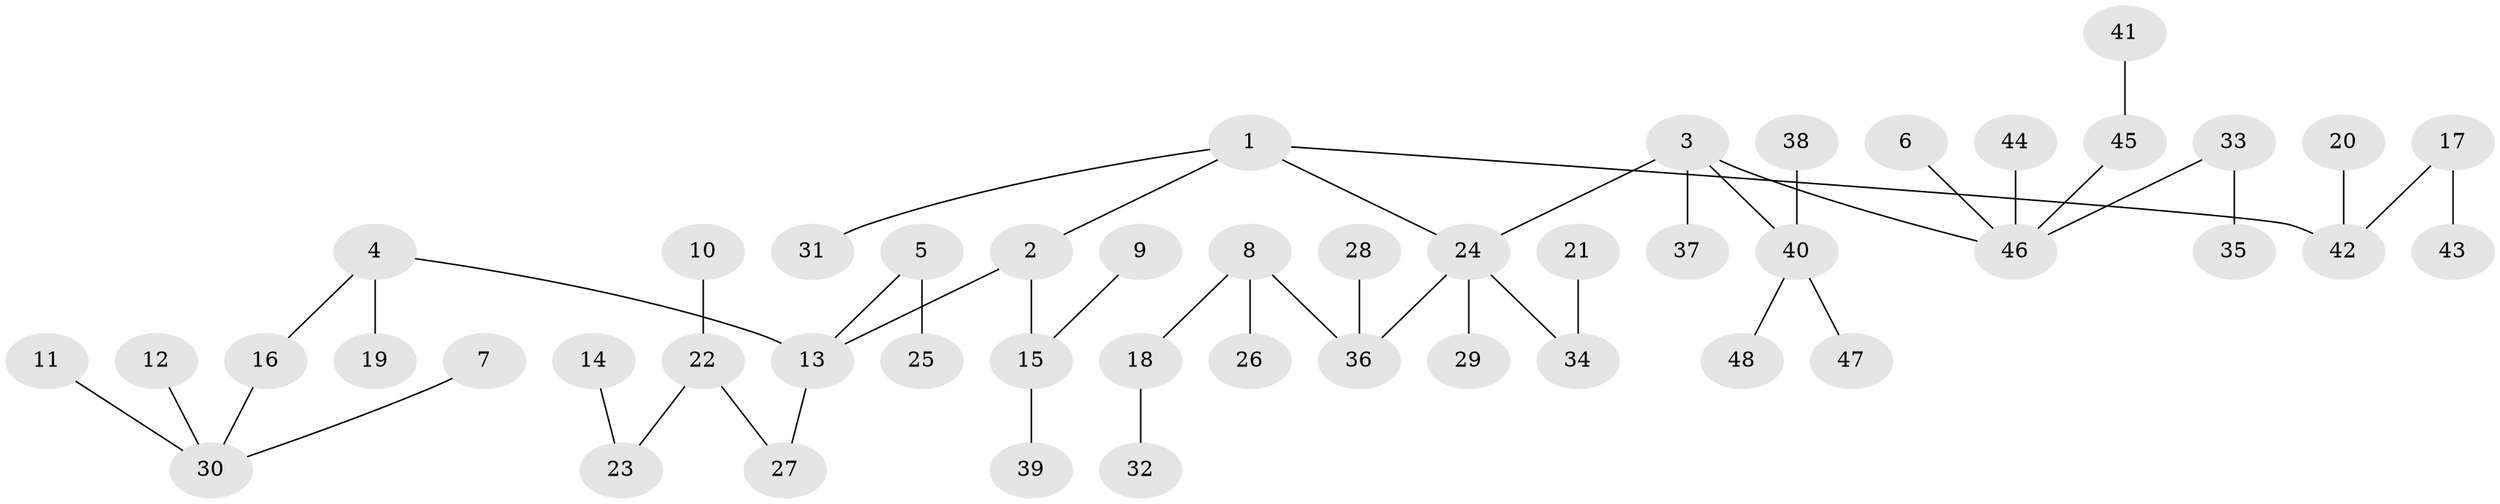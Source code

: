 // original degree distribution, {7: 0.010526315789473684, 2: 0.16842105263157894, 3: 0.12631578947368421, 4: 0.08421052631578947, 5: 0.021052631578947368, 1: 0.5578947368421052, 6: 0.031578947368421054}
// Generated by graph-tools (version 1.1) at 2025/02/03/09/25 03:02:23]
// undirected, 48 vertices, 47 edges
graph export_dot {
graph [start="1"]
  node [color=gray90,style=filled];
  1;
  2;
  3;
  4;
  5;
  6;
  7;
  8;
  9;
  10;
  11;
  12;
  13;
  14;
  15;
  16;
  17;
  18;
  19;
  20;
  21;
  22;
  23;
  24;
  25;
  26;
  27;
  28;
  29;
  30;
  31;
  32;
  33;
  34;
  35;
  36;
  37;
  38;
  39;
  40;
  41;
  42;
  43;
  44;
  45;
  46;
  47;
  48;
  1 -- 2 [weight=1.0];
  1 -- 24 [weight=1.0];
  1 -- 31 [weight=1.0];
  1 -- 42 [weight=1.0];
  2 -- 13 [weight=1.0];
  2 -- 15 [weight=1.0];
  3 -- 24 [weight=1.0];
  3 -- 37 [weight=1.0];
  3 -- 40 [weight=1.0];
  3 -- 46 [weight=1.0];
  4 -- 13 [weight=1.0];
  4 -- 16 [weight=1.0];
  4 -- 19 [weight=1.0];
  5 -- 13 [weight=1.0];
  5 -- 25 [weight=1.0];
  6 -- 46 [weight=1.0];
  7 -- 30 [weight=1.0];
  8 -- 18 [weight=1.0];
  8 -- 26 [weight=1.0];
  8 -- 36 [weight=1.0];
  9 -- 15 [weight=1.0];
  10 -- 22 [weight=1.0];
  11 -- 30 [weight=1.0];
  12 -- 30 [weight=1.0];
  13 -- 27 [weight=1.0];
  14 -- 23 [weight=1.0];
  15 -- 39 [weight=1.0];
  16 -- 30 [weight=1.0];
  17 -- 42 [weight=1.0];
  17 -- 43 [weight=1.0];
  18 -- 32 [weight=1.0];
  20 -- 42 [weight=1.0];
  21 -- 34 [weight=1.0];
  22 -- 23 [weight=1.0];
  22 -- 27 [weight=1.0];
  24 -- 29 [weight=1.0];
  24 -- 34 [weight=1.0];
  24 -- 36 [weight=1.0];
  28 -- 36 [weight=1.0];
  33 -- 35 [weight=1.0];
  33 -- 46 [weight=1.0];
  38 -- 40 [weight=1.0];
  40 -- 47 [weight=1.0];
  40 -- 48 [weight=1.0];
  41 -- 45 [weight=1.0];
  44 -- 46 [weight=1.0];
  45 -- 46 [weight=1.0];
}
